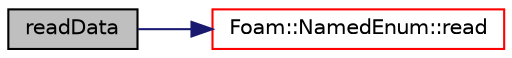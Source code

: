 digraph "readData"
{
  bgcolor="transparent";
  edge [fontname="Helvetica",fontsize="10",labelfontname="Helvetica",labelfontsize="10"];
  node [fontname="Helvetica",fontsize="10",shape=record];
  rankdir="LR";
  Node1 [label="readData",height=0.2,width=0.4,color="black", fillcolor="grey75", style="filled", fontcolor="black"];
  Node1 -> Node2 [color="midnightblue",fontsize="10",style="solid",fontname="Helvetica"];
  Node2 [label="Foam::NamedEnum::read",height=0.2,width=0.4,color="red",URL="$a01602.html#a255819e1197b63592b6b8dbc6b9585c5",tooltip="Read a word from Istream and return the corresponding. "];
}
